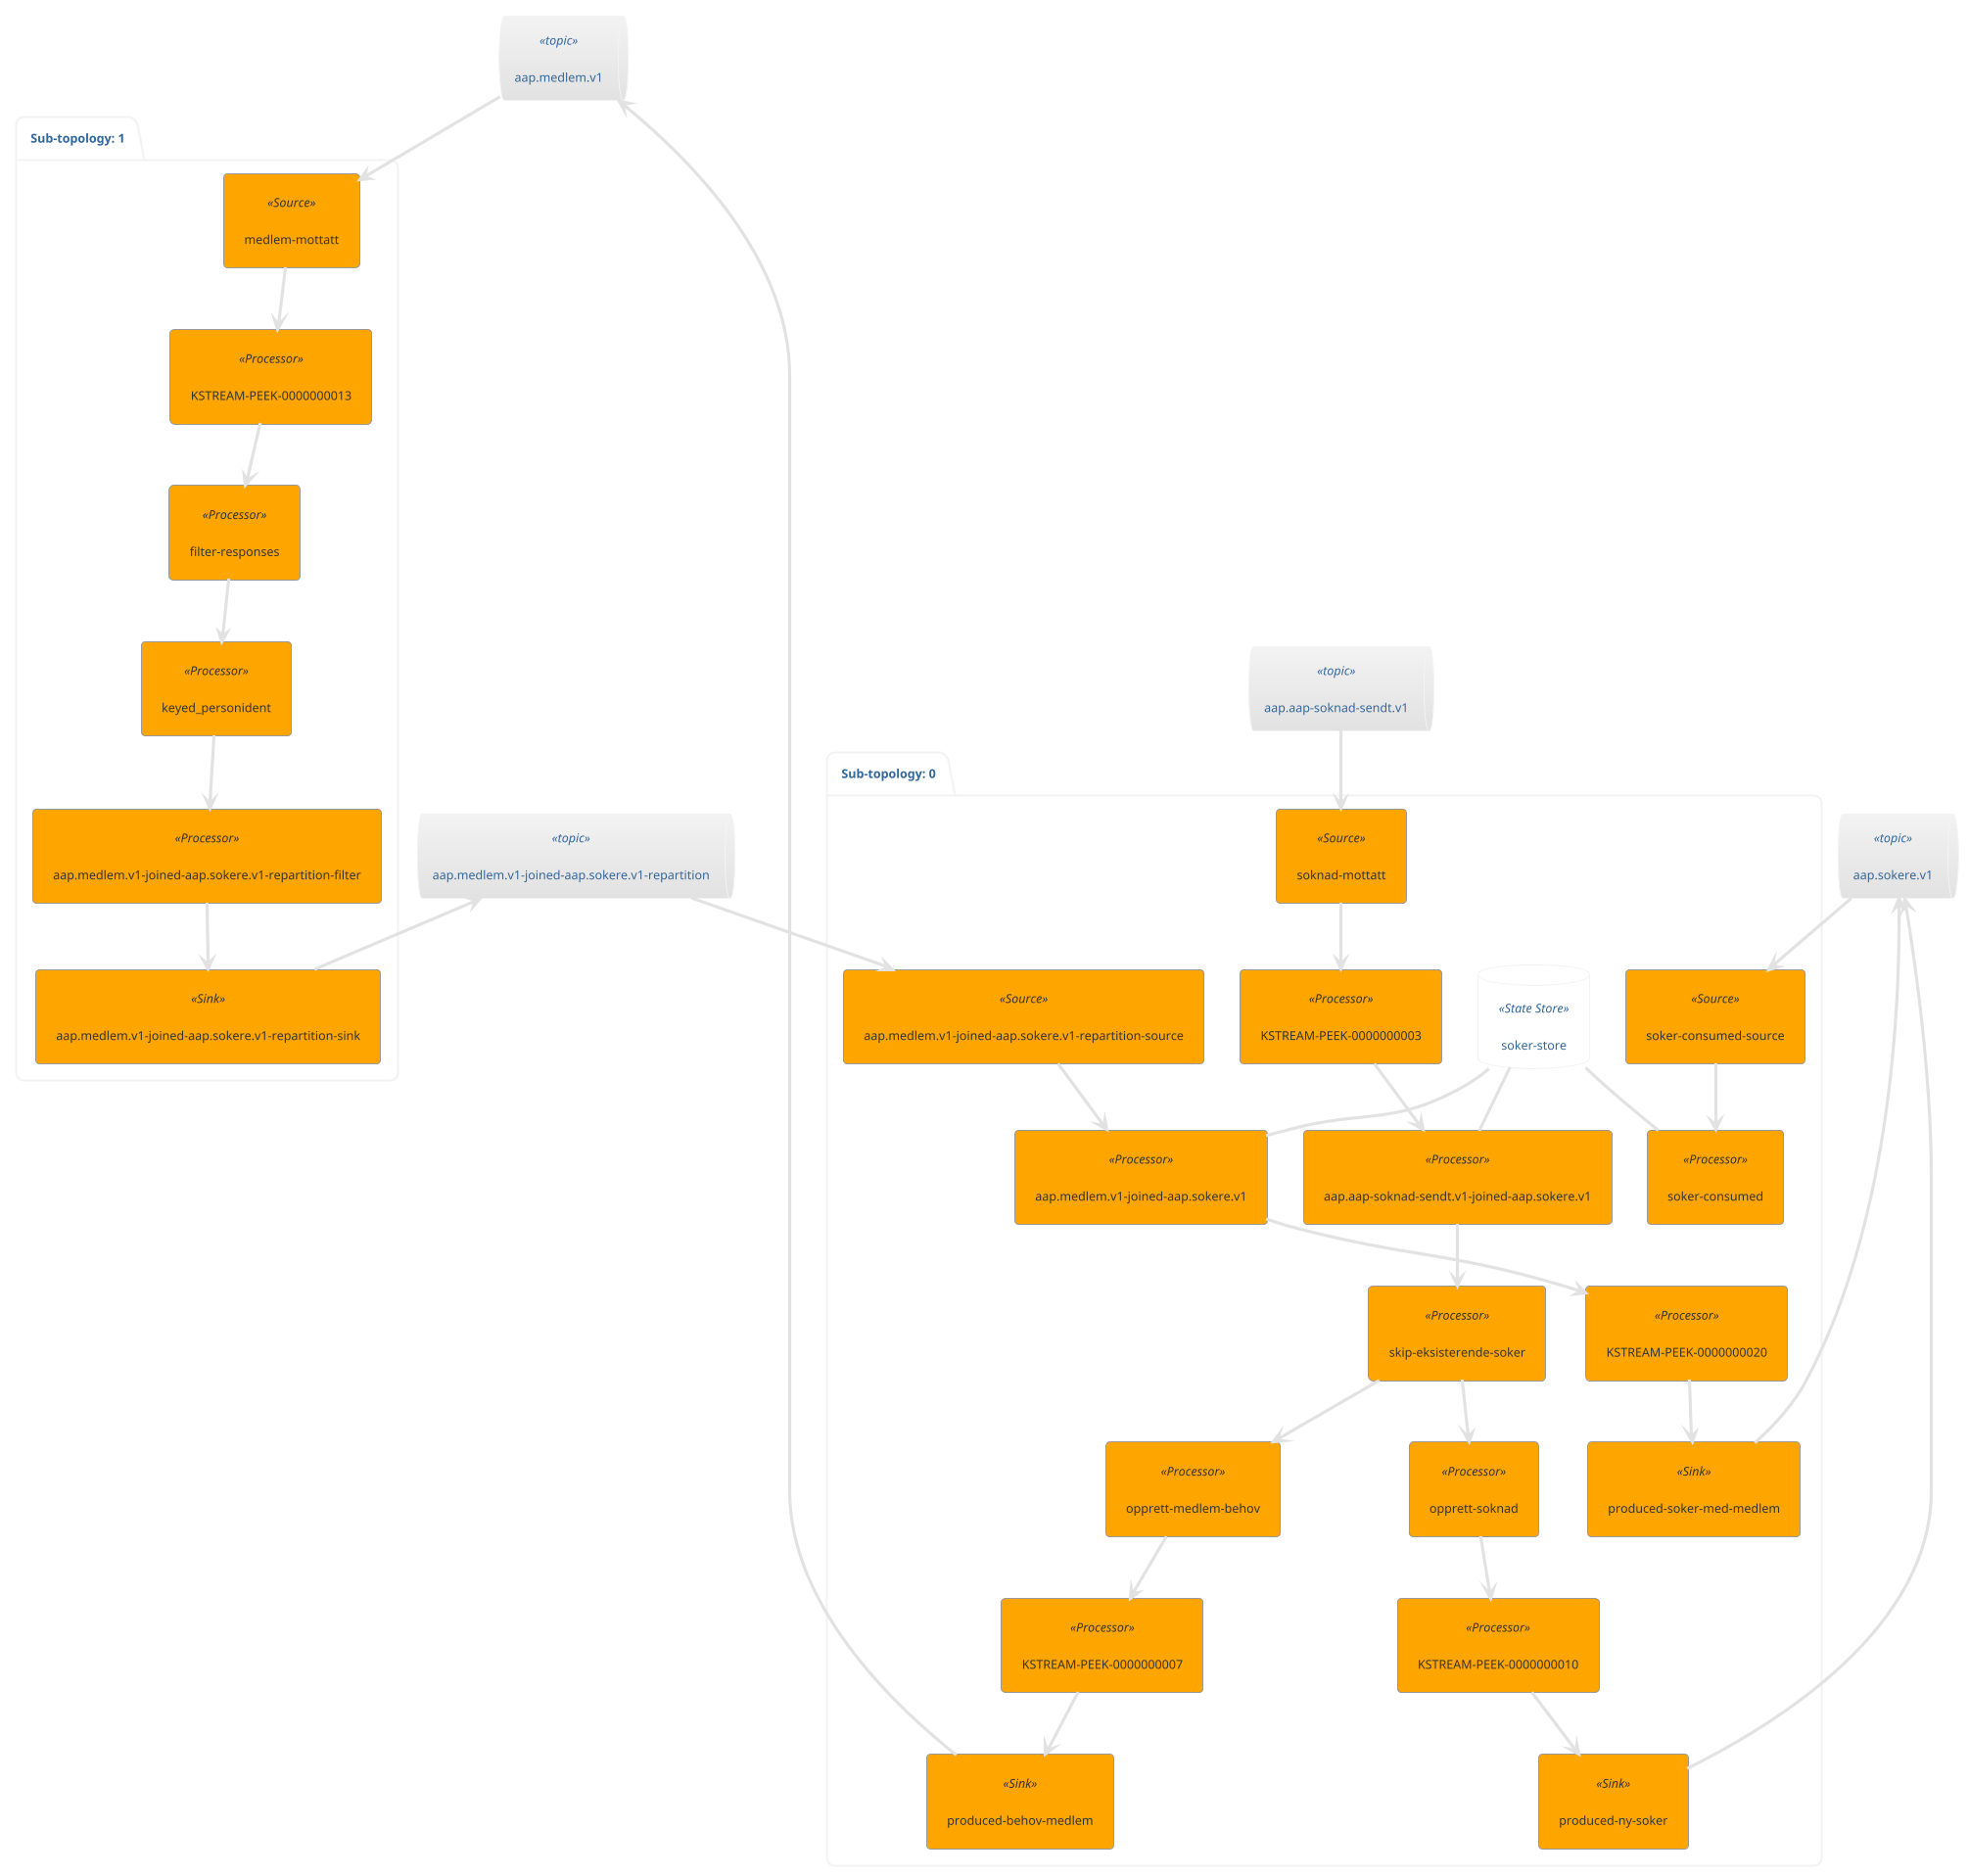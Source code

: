 @startuml
!theme lightgray
queue "aap.medlem.v1" <<topic>> as aap_medlem_v1
queue "aap.sokere.v1" <<topic>> as aap_sokere_v1
queue "aap.aap-soknad-sendt.v1" <<topic>> as aap_aap_soknad_sendt_v1
queue "aap.medlem.v1-joined-aap.sokere.v1-repartition" <<topic>> as aap_medlem_v1_joined_aap_sokere_v1_repartition
package "Sub-topology: 0" {
	database "soker-store" <<State Store>> as soker_store
	agent "soknad-mottatt" <<Source>> as soknad_mottatt
	agent "KSTREAM-PEEK-0000000003" <<Processor>> as KSTREAM_PEEK_0000000003
	agent "aap.aap-soknad-sendt.v1-joined-aap.sokere.v1" <<Processor>> as aap_aap_soknad_sendt_v1_joined_aap_sokere_v1
	agent "skip-eksisterende-soker" <<Processor>> as skip_eksisterende_soker
	agent "aap.medlem.v1-joined-aap.sokere.v1-repartition-source" <<Source>> as aap_medlem_v1_joined_aap_sokere_v1_repartition_source
	agent "aap.medlem.v1-joined-aap.sokere.v1" <<Processor>> as aap_medlem_v1_joined_aap_sokere_v1
	agent "opprett-medlem-behov" <<Processor>> as opprett_medlem_behov
	agent "opprett-soknad" <<Processor>> as opprett_soknad
	agent "KSTREAM-PEEK-0000000007" <<Processor>> as KSTREAM_PEEK_0000000007
	agent "KSTREAM-PEEK-0000000010" <<Processor>> as KSTREAM_PEEK_0000000010
	agent "KSTREAM-PEEK-0000000020" <<Processor>> as KSTREAM_PEEK_0000000020
	agent "soker-consumed-source" <<Source>> as soker_consumed_source
	agent "produced-behov-medlem" <<Sink>> as produced_behov_medlem
	agent "produced-ny-soker" <<Sink>> as produced_ny_soker
	agent "produced-soker-med-medlem" <<Sink>> as produced_soker_med_medlem
	agent "soker-consumed" <<Processor>> as soker_consumed
	aap_aap_soknad_sendt_v1 --> soknad_mottatt
	soker_store -- aap_aap_soknad_sendt_v1_joined_aap_sokere_v1
	aap_medlem_v1_joined_aap_sokere_v1_repartition --> aap_medlem_v1_joined_aap_sokere_v1_repartition_source
	soker_store -- aap_medlem_v1_joined_aap_sokere_v1
	aap_sokere_v1 --> soker_consumed_source
	aap_medlem_v1 <-- produced_behov_medlem
	aap_sokere_v1 <-- produced_ny_soker
	aap_sokere_v1 <-- produced_soker_med_medlem
	soker_store -- soker_consumed
	soknad_mottatt --> KSTREAM_PEEK_0000000003
	KSTREAM_PEEK_0000000003 --> aap_aap_soknad_sendt_v1_joined_aap_sokere_v1
	aap_aap_soknad_sendt_v1_joined_aap_sokere_v1 --> skip_eksisterende_soker
	skip_eksisterende_soker --> opprett_medlem_behov
	skip_eksisterende_soker --> opprett_soknad
	aap_medlem_v1_joined_aap_sokere_v1_repartition_source --> aap_medlem_v1_joined_aap_sokere_v1
	aap_medlem_v1_joined_aap_sokere_v1 --> KSTREAM_PEEK_0000000020
	opprett_medlem_behov --> KSTREAM_PEEK_0000000007
	opprett_soknad --> KSTREAM_PEEK_0000000010
	KSTREAM_PEEK_0000000007 --> produced_behov_medlem
	KSTREAM_PEEK_0000000010 --> produced_ny_soker
	KSTREAM_PEEK_0000000020 --> produced_soker_med_medlem
	soker_consumed_source --> soker_consumed
}
package "Sub-topology: 1" {
	agent "medlem-mottatt" <<Source>> as medlem_mottatt
	agent "KSTREAM-PEEK-0000000013" <<Processor>> as KSTREAM_PEEK_0000000013
	agent "filter-responses" <<Processor>> as filter_responses
	agent "keyed_personident" <<Processor>> as keyed_personident
	agent "aap.medlem.v1-joined-aap.sokere.v1-repartition-filter" <<Processor>> as aap_medlem_v1_joined_aap_sokere_v1_repartition_filter
	agent "aap.medlem.v1-joined-aap.sokere.v1-repartition-sink" <<Sink>> as aap_medlem_v1_joined_aap_sokere_v1_repartition_sink
	aap_medlem_v1 --> medlem_mottatt
	aap_medlem_v1_joined_aap_sokere_v1_repartition <-- aap_medlem_v1_joined_aap_sokere_v1_repartition_sink
	medlem_mottatt --> KSTREAM_PEEK_0000000013
	KSTREAM_PEEK_0000000013 --> filter_responses
	filter_responses --> keyed_personident
	keyed_personident --> aap_medlem_v1_joined_aap_sokere_v1_repartition_filter
	aap_medlem_v1_joined_aap_sokere_v1_repartition_filter --> aap_medlem_v1_joined_aap_sokere_v1_repartition_sink
}
@enduml
